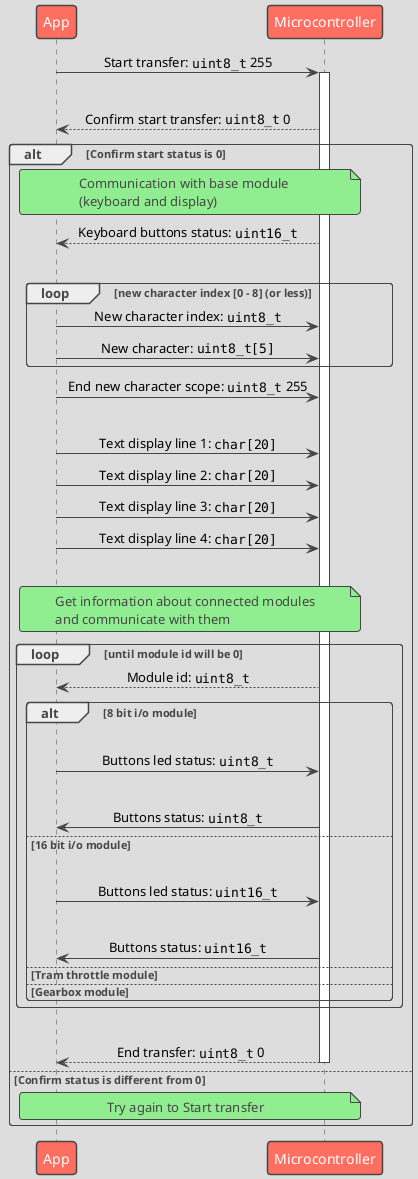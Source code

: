 @startuml
'!theme vibrant
!theme toy
'!theme plain

skinparam sequenceMessageAlign center

App -> Microcontroller : Start transfer: ""uint8_t"" 255

|||
activate Microcontroller
App <-- Microcontroller : Confirm start transfer: ""uint8_t"" 0

alt Confirm start status is 0

    note across: Communication with base module \n(keyboard and display)

    App <-- Microcontroller : Keyboard buttons status: ""uint16_t""
    |||

    loop new character index [0 - 8] (or less)
        App -> Microcontroller : New character index: ""uint8_t""
        App -> Microcontroller : New character: ""uint8_t[5]""
    end

    App -> Microcontroller : End new character scope: ""uint8_t"" 255

    |||

    App -> Microcontroller : Text display line 1: ""char[20]""
    App -> Microcontroller : Text display line 2: ""char[20]""
    App -> Microcontroller : Text display line 3: ""char[20]""
    App -> Microcontroller : Text display line 4: ""char[20]""

    |||

    note across:Get information about connected modules\nand communicate with them

    loop until module id will be 0
        App <-- Microcontroller : Module id: ""uint8_t""

        alt 8 bit i/o module
        |||
        App -> Microcontroller : Buttons led status: ""uint8_t""
        |||
        App <- Microcontroller : Buttons status: ""uint8_t""

        else 16 bit i/o module
        |||
        App -> Microcontroller : Buttons led status: ""uint16_t""
        |||
        App <- Microcontroller : Buttons status: ""uint16_t""

        else Tram throttle module

        else Gearbox module

        end
    end


    |||
    App <-- Microcontroller : End transfer: ""uint8_t"" 0

    deactivate Microcontroller
else Confirm status is different from 0
    deactivate Microcontroller

    note across: Try again to Start transfer
end
@enduml